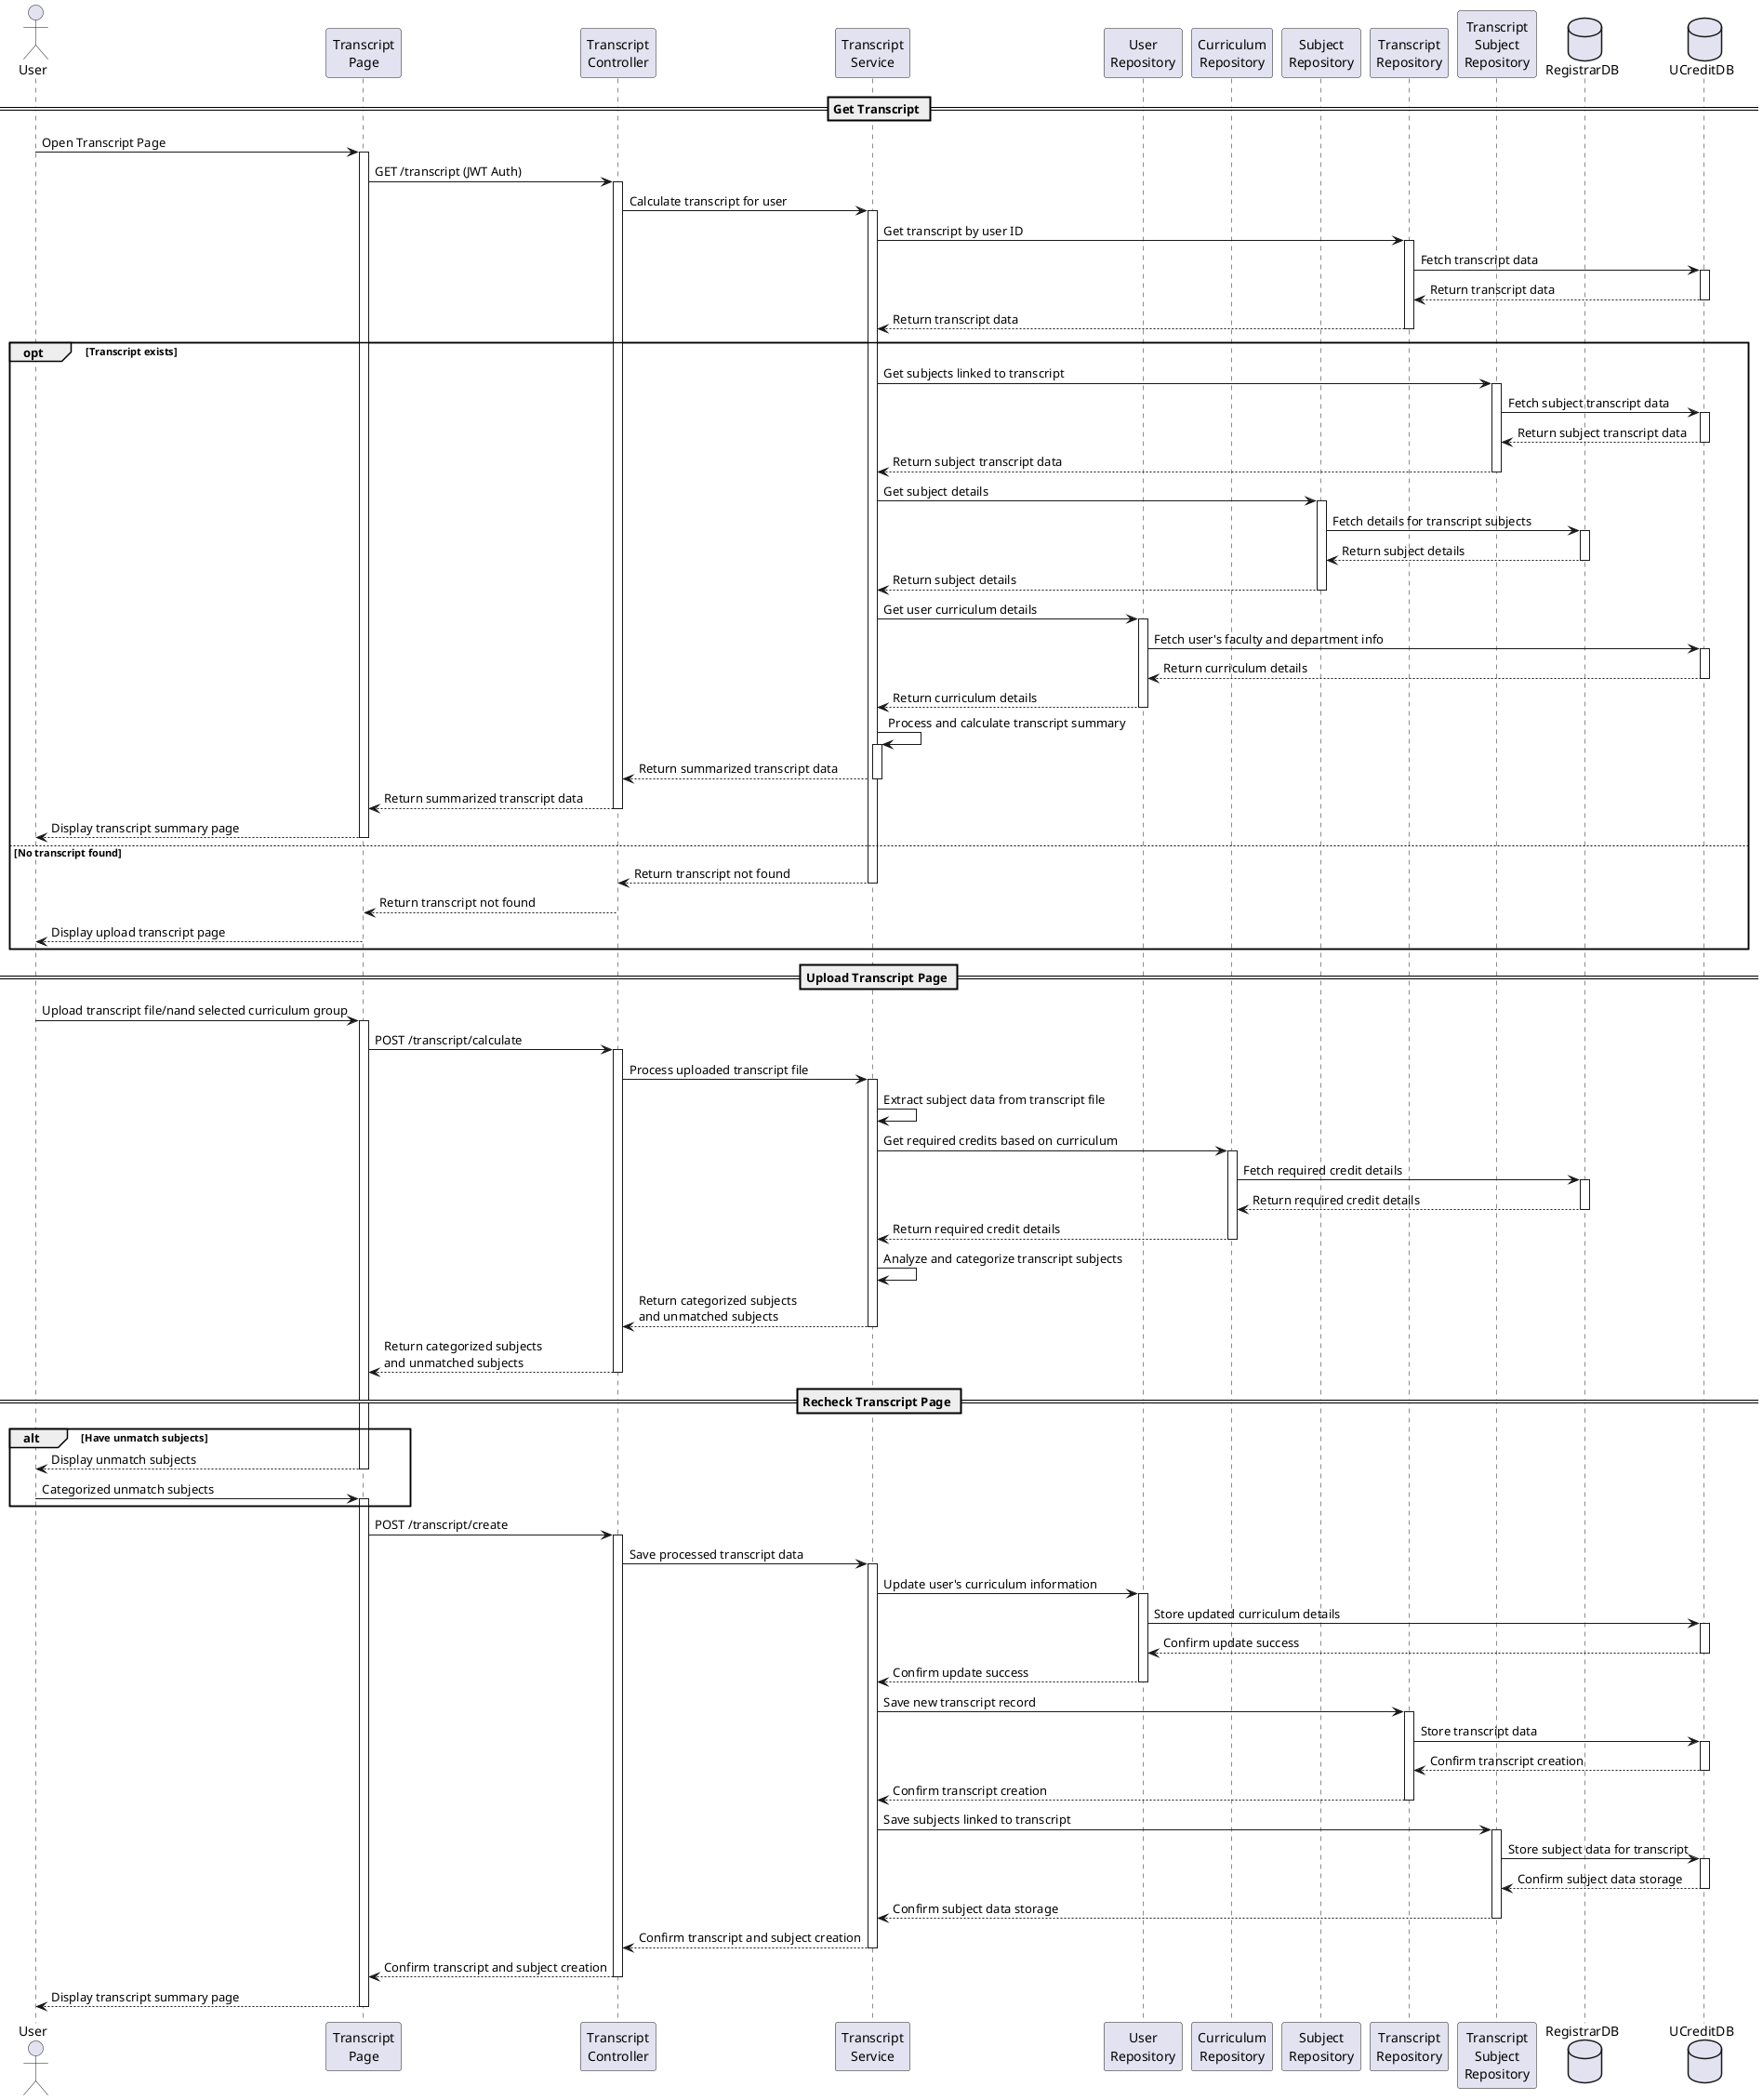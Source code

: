 @startuml Transcript Page
actor User
participant "Transcript\nPage" as Frontend
participant "Transcript\nController" as Controller
participant "Transcript\nService" as Service
participant "User\nRepository" as UserRepository
participant "Curriculum\nRepository" as CurriculumRepository
participant "Subject\nRepository" as SubjectRepository
participant "Transcript\nRepository" as TranscriptRepository
participant "Transcript\nSubject\nRepository" as TranscriptSubjectRepository
database "RegistrarDB" as Reg
database "UCreditDB" as Ucredit

== Get Transcript ==
User -> Frontend ++ : Open Transcript Page
Frontend -> Controller ++ : GET /transcript (JWT Auth)
Controller -> Service ++ : Calculate transcript for user
Service -> TranscriptRepository ++ : Get transcript by user ID
TranscriptRepository -> Ucredit ++ : Fetch transcript data
Ucredit --> TranscriptRepository -- : Return transcript data
TranscriptRepository --> Service -- : Return transcript data

opt Transcript exists
    Service -> TranscriptSubjectRepository ++ : Get subjects linked to transcript
    TranscriptSubjectRepository -> Ucredit ++ : Fetch subject transcript data
    Ucredit --> TranscriptSubjectRepository -- : Return subject transcript data
    TranscriptSubjectRepository --> Service -- : Return subject transcript data

    Service -> SubjectRepository ++ : Get subject details
    SubjectRepository -> Reg ++ : Fetch details for transcript subjects
    Reg --> SubjectRepository -- : Return subject details
    SubjectRepository --> Service -- : Return subject details

    Service -> UserRepository ++ : Get user curriculum details
    UserRepository -> Ucredit ++ : Fetch user's faculty and department info
    Ucredit --> UserRepository -- : Return curriculum details
    UserRepository --> Service -- : Return curriculum details

    Service -> Service ++ : Process and calculate transcript summary
    Service --> Controller -- : Return summarized transcript data
    Controller --> Frontend -- : Return summarized transcript data
    Frontend --> User -- : Display transcript summary page
else No transcript found
    Service --> Controller -- : Return transcript not found
    Controller --> Frontend -- : Return transcript not found
    Frontend --> User -- : Display upload transcript page
end

== Upload Transcript Page ==
User -> Frontend ++ : Upload transcript file/nand selected curriculum group
Frontend -> Controller ++ : POST /transcript/calculate
Controller -> Service ++ : Process uploaded transcript file
Service -> Service : Extract subject data from transcript file

Service -> CurriculumRepository ++ : Get required credits based on curriculum
CurriculumRepository -> Reg ++ : Fetch required credit details
Reg --> CurriculumRepository -- : Return required credit details
CurriculumRepository --> Service -- : Return required credit details

Service -> Service : Analyze and categorize transcript subjects
Service --> Controller -- : Return categorized subjects\nand unmatched subjects
Controller --> Frontend -- : Return categorized subjects\nand unmatched subjects

== Recheck Transcript Page ==
alt Have unmatch subjects
    Frontend --> User -- : Display unmatch subjects
    User -> Frontend ++ : Categorized unmatch subjects
end

Frontend -> Controller ++ : POST /transcript/create
Controller -> Service ++ : Save processed transcript data
Service -> UserRepository ++ : Update user's curriculum information
UserRepository -> Ucredit ++ : Store updated curriculum details
Ucredit --> UserRepository -- : Confirm update success
UserRepository --> Service -- : Confirm update success

Service -> TranscriptRepository ++ : Save new transcript record
TranscriptRepository -> Ucredit ++ : Store transcript data
Ucredit --> TranscriptRepository -- : Confirm transcript creation
TranscriptRepository --> Service -- : Confirm transcript creation

Service -> TranscriptSubjectRepository ++ : Save subjects linked to transcript
TranscriptSubjectRepository -> Ucredit ++ : Store subject data for transcript
Ucredit --> TranscriptSubjectRepository -- : Confirm subject data storage
TranscriptSubjectRepository --> Service -- : Confirm subject data storage

Service --> Controller -- : Confirm transcript and subject creation
Controller --> Frontend -- : Confirm transcript and subject creation
Frontend --> User -- : Display transcript summary page

@enduml